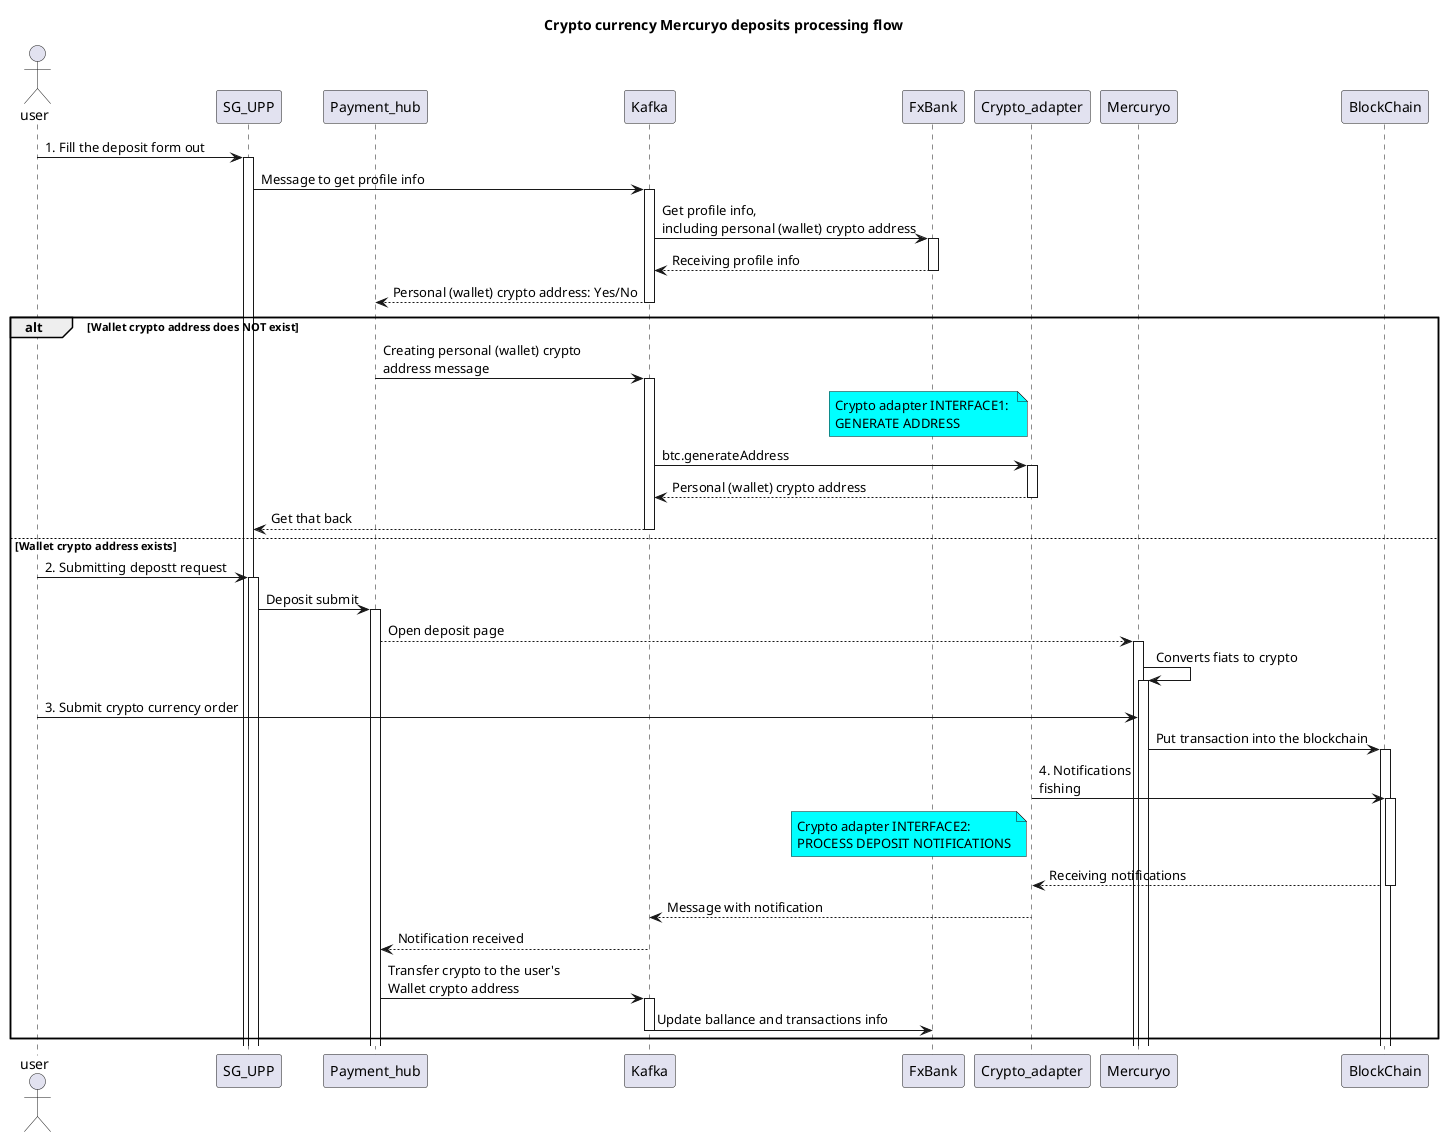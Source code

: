 @startuml

title Crypto currency Mercuryo deposits processing flow 

actor user
participant SG_UPP
participant Payment_hub
participant Kafka
participant FxBank
participant Crypto_adapter
participant Mercuryo
participant BlockChain

user -> SG_UPP ++: 1. Fill the deposit form out
SG_UPP -> Kafka ++: Message to get profile info
Kafka -> FxBank ++: Get profile info, \nincluding personal (wallet) crypto address
Kafka <-- FxBank --: Receiving profile info
Payment_hub <-- Kafka --: Personal (wallet) crypto address: Yes/No
alt Wallet crypto address does NOT exist
Payment_hub -> Kafka ++: Creating personal (wallet) crypto \naddress message
note left of Crypto_adapter #Aqua : Crypto adapter INTERFACE1: \nGENERATE ADDRESS
Kafka -> Crypto_adapter ++: btc.generateAddress
Kafka <-- Crypto_adapter --: Personal (wallet) crypto address
Kafka --> SG_UPP --: Get that back

else Wallet crypto address exists
user -> SG_UPP ++: 2. Submitting depostt request
SG_UPP -> Payment_hub ++: Deposit submit
Payment_hub --> Mercuryo ++: Open deposit page
Mercuryo -> Mercuryo ++: Converts fiats to crypto
user -> Mercuryo --: 3. Submit crypto currency order
Mercuryo -> BlockChain ++: Put transaction into the blockchain
Crypto_adapter -> BlockChain ++: 4. Notifications \nfishing
note left of Crypto_adapter #Aqua : Crypto adapter INTERFACE2: \nPROCESS DEPOSIT NOTIFICATIONS
Crypto_adapter <-- BlockChain --: Receiving notifications
Crypto_adapter --> Kafka --: Message with notification
Kafka --> Payment_hub --: Notification received
Payment_hub -> Kafka ++: Transfer crypto to the user's \nWallet crypto address
Kafka -> FxBank --: Update ballance and transactions info

end


@enduml